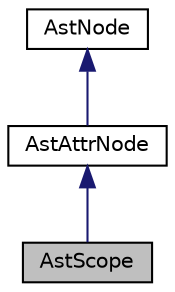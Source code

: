 digraph "AstScope"
{
  edge [fontname="Helvetica",fontsize="10",labelfontname="Helvetica",labelfontsize="10"];
  node [fontname="Helvetica",fontsize="10",shape=record];
  Node3 [label="AstScope",height=0.2,width=0.4,color="black", fillcolor="grey75", style="filled", fontcolor="black"];
  Node4 -> Node3 [dir="back",color="midnightblue",fontsize="10",style="solid",fontname="Helvetica"];
  Node4 [label="AstAttrNode",height=0.2,width=0.4,color="black", fillcolor="white", style="filled",URL="$classAstAttrNode.html"];
  Node5 -> Node4 [dir="back",color="midnightblue",fontsize="10",style="solid",fontname="Helvetica"];
  Node5 [label="AstNode",height=0.2,width=0.4,color="black", fillcolor="white", style="filled",URL="$classAstNode.html"];
}
